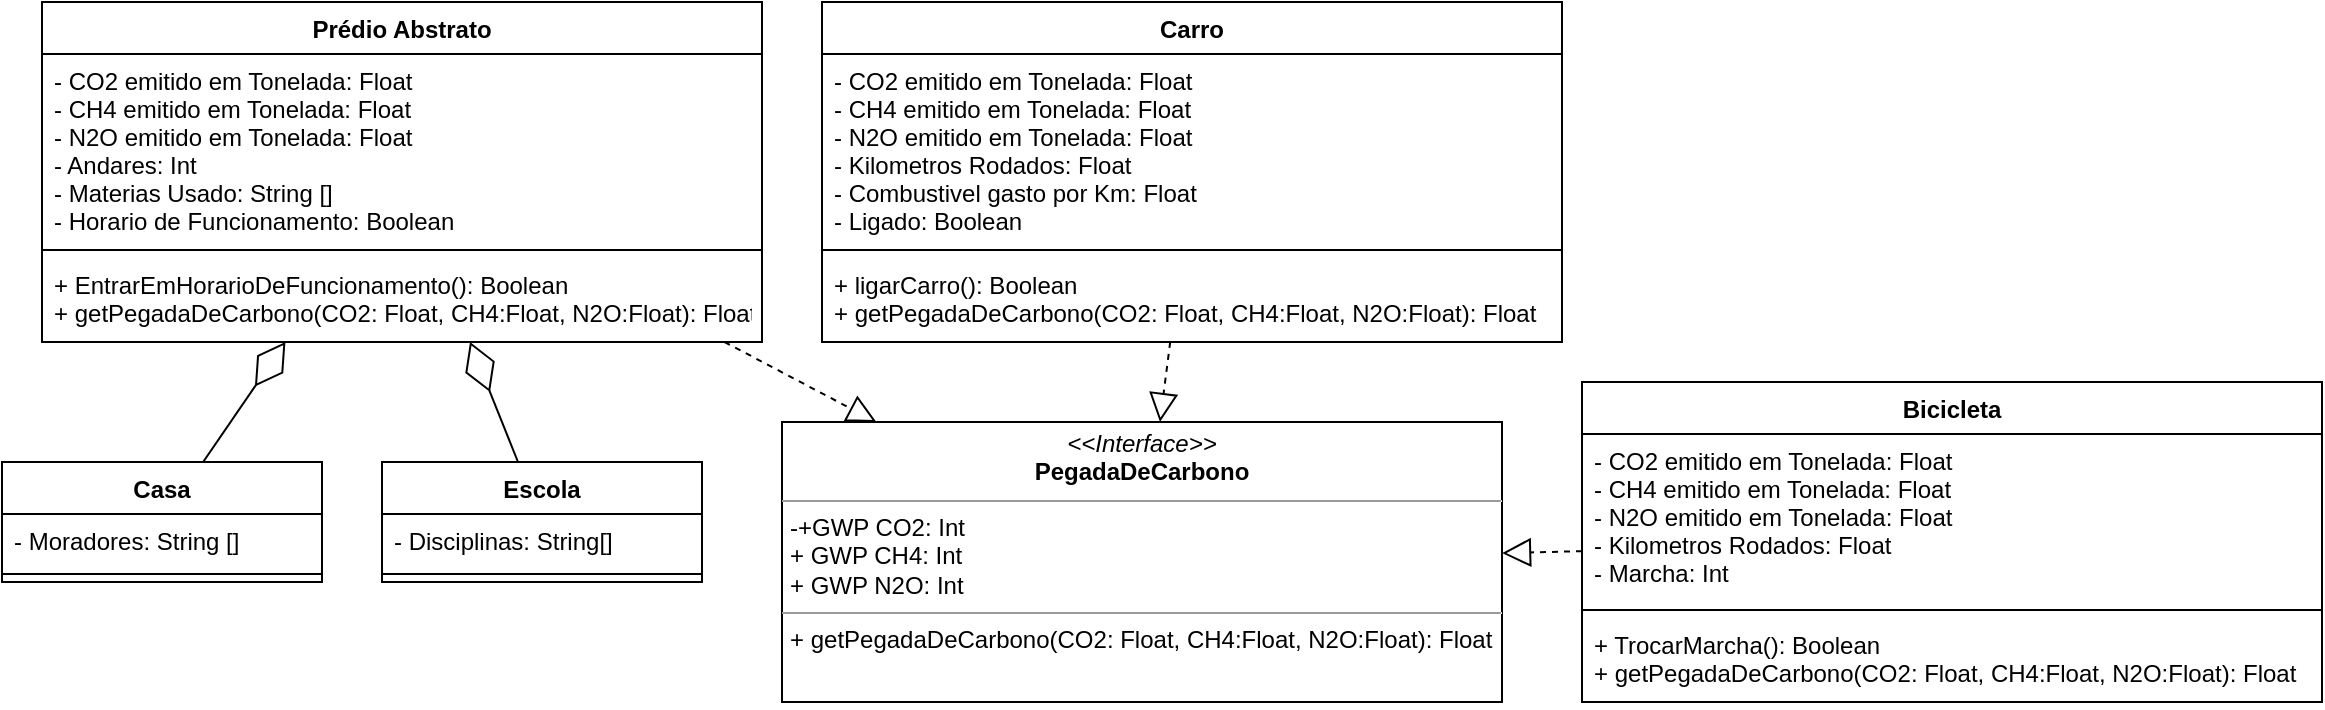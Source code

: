 <mxfile version="17.5.0" type="device"><diagram id="C5RBs43oDa-KdzZeNtuy" name="Page-1"><mxGraphModel dx="1747" dy="551" grid="1" gridSize="10" guides="1" tooltips="1" connect="1" arrows="1" fold="1" page="1" pageScale="1" pageWidth="827" pageHeight="1169" math="0" shadow="0"><root><mxCell id="WIyWlLk6GJQsqaUBKTNV-0"/><mxCell id="WIyWlLk6GJQsqaUBKTNV-1" parent="WIyWlLk6GJQsqaUBKTNV-0"/><mxCell id="F3F4BxAopxE2QnXaxsGN-0" value="Prédio Abstrato" style="swimlane;fontStyle=1;align=center;verticalAlign=top;childLayout=stackLayout;horizontal=1;startSize=26;horizontalStack=0;resizeParent=1;resizeParentMax=0;resizeLast=0;collapsible=1;marginBottom=0;" vertex="1" parent="WIyWlLk6GJQsqaUBKTNV-1"><mxGeometry x="-70" y="30" width="360" height="170" as="geometry"/></mxCell><mxCell id="F3F4BxAopxE2QnXaxsGN-1" value="- CO2 emitido em Tonelada: Float&#10;- CH4 emitido em Tonelada: Float&#10;- N2O emitido em Tonelada: Float&#10;- Andares: Int&#10;- Materias Usado: String []&#10;- Horario de Funcionamento: Boolean" style="text;strokeColor=none;fillColor=none;align=left;verticalAlign=top;spacingLeft=4;spacingRight=4;overflow=hidden;rotatable=0;points=[[0,0.5],[1,0.5]];portConstraint=eastwest;" vertex="1" parent="F3F4BxAopxE2QnXaxsGN-0"><mxGeometry y="26" width="360" height="94" as="geometry"/></mxCell><mxCell id="F3F4BxAopxE2QnXaxsGN-2" value="" style="line;strokeWidth=1;fillColor=none;align=left;verticalAlign=middle;spacingTop=-1;spacingLeft=3;spacingRight=3;rotatable=0;labelPosition=right;points=[];portConstraint=eastwest;" vertex="1" parent="F3F4BxAopxE2QnXaxsGN-0"><mxGeometry y="120" width="360" height="8" as="geometry"/></mxCell><mxCell id="F3F4BxAopxE2QnXaxsGN-3" value="+ EntrarEmHorarioDeFuncionamento(): Boolean&#10;+ getPegadaDeCarbono(CO2: Float, CH4:Float, N2O:Float): Float" style="text;strokeColor=none;fillColor=none;align=left;verticalAlign=top;spacingLeft=4;spacingRight=4;overflow=hidden;rotatable=0;points=[[0,0.5],[1,0.5]];portConstraint=eastwest;" vertex="1" parent="F3F4BxAopxE2QnXaxsGN-0"><mxGeometry y="128" width="360" height="42" as="geometry"/></mxCell><mxCell id="F3F4BxAopxE2QnXaxsGN-4" value="Carro" style="swimlane;fontStyle=1;align=center;verticalAlign=top;childLayout=stackLayout;horizontal=1;startSize=26;horizontalStack=0;resizeParent=1;resizeParentMax=0;resizeLast=0;collapsible=1;marginBottom=0;" vertex="1" parent="WIyWlLk6GJQsqaUBKTNV-1"><mxGeometry x="320" y="30" width="370" height="170" as="geometry"/></mxCell><mxCell id="F3F4BxAopxE2QnXaxsGN-5" value="- CO2 emitido em Tonelada: Float&#10;- CH4 emitido em Tonelada: Float&#10;- N2O emitido em Tonelada: Float&#10;- Kilometros Rodados: Float&#10;- Combustivel gasto por Km: Float&#10;- Ligado: Boolean" style="text;strokeColor=none;fillColor=none;align=left;verticalAlign=top;spacingLeft=4;spacingRight=4;overflow=hidden;rotatable=0;points=[[0,0.5],[1,0.5]];portConstraint=eastwest;" vertex="1" parent="F3F4BxAopxE2QnXaxsGN-4"><mxGeometry y="26" width="370" height="94" as="geometry"/></mxCell><mxCell id="F3F4BxAopxE2QnXaxsGN-6" value="" style="line;strokeWidth=1;fillColor=none;align=left;verticalAlign=middle;spacingTop=-1;spacingLeft=3;spacingRight=3;rotatable=0;labelPosition=right;points=[];portConstraint=eastwest;" vertex="1" parent="F3F4BxAopxE2QnXaxsGN-4"><mxGeometry y="120" width="370" height="8" as="geometry"/></mxCell><mxCell id="F3F4BxAopxE2QnXaxsGN-7" value="+ ligarCarro(): Boolean&#10;+ getPegadaDeCarbono(CO2: Float, CH4:Float, N2O:Float): Float" style="text;strokeColor=none;fillColor=none;align=left;verticalAlign=top;spacingLeft=4;spacingRight=4;overflow=hidden;rotatable=0;points=[[0,0.5],[1,0.5]];portConstraint=eastwest;" vertex="1" parent="F3F4BxAopxE2QnXaxsGN-4"><mxGeometry y="128" width="370" height="42" as="geometry"/></mxCell><mxCell id="F3F4BxAopxE2QnXaxsGN-8" value="Bicicleta" style="swimlane;fontStyle=1;align=center;verticalAlign=top;childLayout=stackLayout;horizontal=1;startSize=26;horizontalStack=0;resizeParent=1;resizeParentMax=0;resizeLast=0;collapsible=1;marginBottom=0;" vertex="1" parent="WIyWlLk6GJQsqaUBKTNV-1"><mxGeometry x="700" y="220" width="370" height="160" as="geometry"/></mxCell><mxCell id="F3F4BxAopxE2QnXaxsGN-9" value="- CO2 emitido em Tonelada: Float&#10;- CH4 emitido em Tonelada: Float&#10;- N2O emitido em Tonelada: Float&#10;- Kilometros Rodados: Float&#10;- Marcha: Int" style="text;strokeColor=none;fillColor=none;align=left;verticalAlign=top;spacingLeft=4;spacingRight=4;overflow=hidden;rotatable=0;points=[[0,0.5],[1,0.5]];portConstraint=eastwest;" vertex="1" parent="F3F4BxAopxE2QnXaxsGN-8"><mxGeometry y="26" width="370" height="84" as="geometry"/></mxCell><mxCell id="F3F4BxAopxE2QnXaxsGN-10" value="" style="line;strokeWidth=1;fillColor=none;align=left;verticalAlign=middle;spacingTop=-1;spacingLeft=3;spacingRight=3;rotatable=0;labelPosition=right;points=[];portConstraint=eastwest;" vertex="1" parent="F3F4BxAopxE2QnXaxsGN-8"><mxGeometry y="110" width="370" height="8" as="geometry"/></mxCell><mxCell id="F3F4BxAopxE2QnXaxsGN-11" value="+ TrocarMarcha(): Boolean&#10;+ getPegadaDeCarbono(CO2: Float, CH4:Float, N2O:Float): Float" style="text;strokeColor=none;fillColor=none;align=left;verticalAlign=top;spacingLeft=4;spacingRight=4;overflow=hidden;rotatable=0;points=[[0,0.5],[1,0.5]];portConstraint=eastwest;" vertex="1" parent="F3F4BxAopxE2QnXaxsGN-8"><mxGeometry y="118" width="370" height="42" as="geometry"/></mxCell><mxCell id="F3F4BxAopxE2QnXaxsGN-14" value="&lt;p style=&quot;margin: 0px ; margin-top: 4px ; text-align: center&quot;&gt;&lt;i&gt;&amp;lt;&amp;lt;Interface&amp;gt;&amp;gt;&lt;/i&gt;&lt;br&gt;&lt;b&gt;PegadaDeCarbono&lt;/b&gt;&lt;/p&gt;&lt;hr size=&quot;1&quot;&gt;&lt;p style=&quot;margin: 0px ; margin-left: 4px&quot;&gt;-+GWP CO2: Int&lt;br&gt;+ GWP CH4: Int&lt;/p&gt;&lt;p style=&quot;margin: 0px ; margin-left: 4px&quot;&gt;+ GWP N2O: Int&lt;/p&gt;&lt;hr size=&quot;1&quot;&gt;&lt;p style=&quot;margin: 0px ; margin-left: 4px&quot;&gt;+ getPegadaDeCarbono(CO2: Float, CH4:Float, N2O:Float): Float&lt;br&gt;&lt;/p&gt;" style="verticalAlign=top;align=left;overflow=fill;fontSize=12;fontFamily=Helvetica;html=1;" vertex="1" parent="WIyWlLk6GJQsqaUBKTNV-1"><mxGeometry x="300" y="240" width="360" height="140" as="geometry"/></mxCell><mxCell id="F3F4BxAopxE2QnXaxsGN-18" value="" style="endArrow=block;dashed=1;endFill=0;endSize=12;html=1;rounded=0;" edge="1" parent="WIyWlLk6GJQsqaUBKTNV-1" source="F3F4BxAopxE2QnXaxsGN-0" target="F3F4BxAopxE2QnXaxsGN-14"><mxGeometry width="160" relative="1" as="geometry"><mxPoint x="320" y="290" as="sourcePoint"/><mxPoint x="300" y="250" as="targetPoint"/></mxGeometry></mxCell><mxCell id="F3F4BxAopxE2QnXaxsGN-19" value="" style="endArrow=block;dashed=1;endFill=0;endSize=12;html=1;rounded=0;" edge="1" parent="WIyWlLk6GJQsqaUBKTNV-1" source="F3F4BxAopxE2QnXaxsGN-4" target="F3F4BxAopxE2QnXaxsGN-14"><mxGeometry width="160" relative="1" as="geometry"><mxPoint x="320" y="290" as="sourcePoint"/><mxPoint x="480" y="290" as="targetPoint"/></mxGeometry></mxCell><mxCell id="F3F4BxAopxE2QnXaxsGN-20" value="" style="endArrow=block;dashed=1;endFill=0;endSize=12;html=1;rounded=0;" edge="1" parent="WIyWlLk6GJQsqaUBKTNV-1" source="F3F4BxAopxE2QnXaxsGN-8" target="F3F4BxAopxE2QnXaxsGN-14"><mxGeometry width="160" relative="1" as="geometry"><mxPoint x="320" y="290" as="sourcePoint"/><mxPoint x="480" y="290" as="targetPoint"/></mxGeometry></mxCell><mxCell id="F3F4BxAopxE2QnXaxsGN-21" value="Casa" style="swimlane;fontStyle=1;align=center;verticalAlign=top;childLayout=stackLayout;horizontal=1;startSize=26;horizontalStack=0;resizeParent=1;resizeParentMax=0;resizeLast=0;collapsible=1;marginBottom=0;" vertex="1" parent="WIyWlLk6GJQsqaUBKTNV-1"><mxGeometry x="-90" y="260" width="160" height="60" as="geometry"/></mxCell><mxCell id="F3F4BxAopxE2QnXaxsGN-22" value="- Moradores: String []" style="text;strokeColor=none;fillColor=none;align=left;verticalAlign=top;spacingLeft=4;spacingRight=4;overflow=hidden;rotatable=0;points=[[0,0.5],[1,0.5]];portConstraint=eastwest;" vertex="1" parent="F3F4BxAopxE2QnXaxsGN-21"><mxGeometry y="26" width="160" height="26" as="geometry"/></mxCell><mxCell id="F3F4BxAopxE2QnXaxsGN-23" value="" style="line;strokeWidth=1;fillColor=none;align=left;verticalAlign=middle;spacingTop=-1;spacingLeft=3;spacingRight=3;rotatable=0;labelPosition=right;points=[];portConstraint=eastwest;" vertex="1" parent="F3F4BxAopxE2QnXaxsGN-21"><mxGeometry y="52" width="160" height="8" as="geometry"/></mxCell><mxCell id="F3F4BxAopxE2QnXaxsGN-25" value="Escola" style="swimlane;fontStyle=1;align=center;verticalAlign=top;childLayout=stackLayout;horizontal=1;startSize=26;horizontalStack=0;resizeParent=1;resizeParentMax=0;resizeLast=0;collapsible=1;marginBottom=0;" vertex="1" parent="WIyWlLk6GJQsqaUBKTNV-1"><mxGeometry x="100" y="260" width="160" height="60" as="geometry"/></mxCell><mxCell id="F3F4BxAopxE2QnXaxsGN-26" value="- Disciplinas: String[]" style="text;strokeColor=none;fillColor=none;align=left;verticalAlign=top;spacingLeft=4;spacingRight=4;overflow=hidden;rotatable=0;points=[[0,0.5],[1,0.5]];portConstraint=eastwest;" vertex="1" parent="F3F4BxAopxE2QnXaxsGN-25"><mxGeometry y="26" width="160" height="26" as="geometry"/></mxCell><mxCell id="F3F4BxAopxE2QnXaxsGN-27" value="" style="line;strokeWidth=1;fillColor=none;align=left;verticalAlign=middle;spacingTop=-1;spacingLeft=3;spacingRight=3;rotatable=0;labelPosition=right;points=[];portConstraint=eastwest;" vertex="1" parent="F3F4BxAopxE2QnXaxsGN-25"><mxGeometry y="52" width="160" height="8" as="geometry"/></mxCell><mxCell id="F3F4BxAopxE2QnXaxsGN-29" value="" style="endArrow=diamondThin;endFill=0;endSize=24;html=1;rounded=0;" edge="1" parent="WIyWlLk6GJQsqaUBKTNV-1" source="F3F4BxAopxE2QnXaxsGN-21" target="F3F4BxAopxE2QnXaxsGN-0"><mxGeometry width="160" relative="1" as="geometry"><mxPoint x="120" y="220" as="sourcePoint"/><mxPoint x="280" y="220" as="targetPoint"/></mxGeometry></mxCell><mxCell id="F3F4BxAopxE2QnXaxsGN-31" value="" style="endArrow=diamondThin;endFill=0;endSize=24;html=1;rounded=0;" edge="1" parent="WIyWlLk6GJQsqaUBKTNV-1" source="F3F4BxAopxE2QnXaxsGN-25" target="F3F4BxAopxE2QnXaxsGN-0"><mxGeometry width="160" relative="1" as="geometry"><mxPoint x="120" y="220" as="sourcePoint"/><mxPoint x="280" y="220" as="targetPoint"/></mxGeometry></mxCell></root></mxGraphModel></diagram></mxfile>